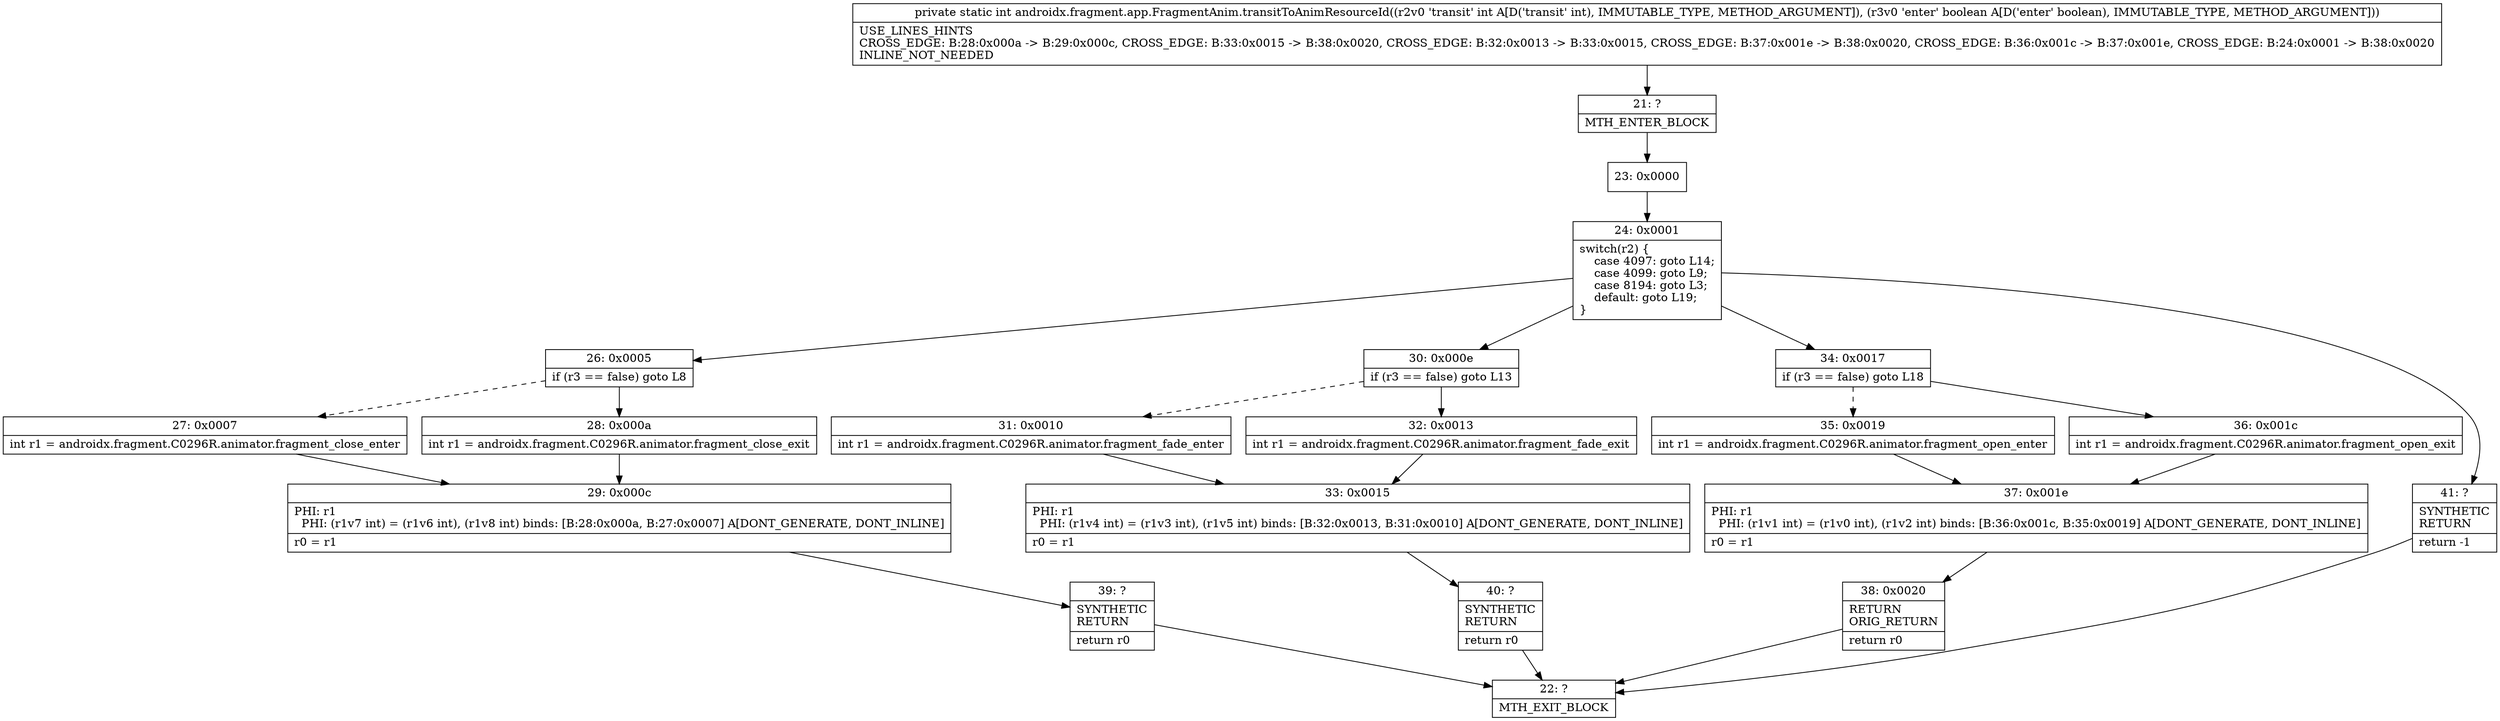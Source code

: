 digraph "CFG forandroidx.fragment.app.FragmentAnim.transitToAnimResourceId(IZ)I" {
Node_21 [shape=record,label="{21\:\ ?|MTH_ENTER_BLOCK\l}"];
Node_23 [shape=record,label="{23\:\ 0x0000}"];
Node_24 [shape=record,label="{24\:\ 0x0001|switch(r2) \{\l    case 4097: goto L14;\l    case 4099: goto L9;\l    case 8194: goto L3;\l    default: goto L19;\l\}\l}"];
Node_26 [shape=record,label="{26\:\ 0x0005|if (r3 == false) goto L8\l}"];
Node_27 [shape=record,label="{27\:\ 0x0007|int r1 = androidx.fragment.C0296R.animator.fragment_close_enter\l}"];
Node_29 [shape=record,label="{29\:\ 0x000c|PHI: r1 \l  PHI: (r1v7 int) = (r1v6 int), (r1v8 int) binds: [B:28:0x000a, B:27:0x0007] A[DONT_GENERATE, DONT_INLINE]\l|r0 = r1\l}"];
Node_39 [shape=record,label="{39\:\ ?|SYNTHETIC\lRETURN\l|return r0\l}"];
Node_22 [shape=record,label="{22\:\ ?|MTH_EXIT_BLOCK\l}"];
Node_28 [shape=record,label="{28\:\ 0x000a|int r1 = androidx.fragment.C0296R.animator.fragment_close_exit\l}"];
Node_30 [shape=record,label="{30\:\ 0x000e|if (r3 == false) goto L13\l}"];
Node_31 [shape=record,label="{31\:\ 0x0010|int r1 = androidx.fragment.C0296R.animator.fragment_fade_enter\l}"];
Node_33 [shape=record,label="{33\:\ 0x0015|PHI: r1 \l  PHI: (r1v4 int) = (r1v3 int), (r1v5 int) binds: [B:32:0x0013, B:31:0x0010] A[DONT_GENERATE, DONT_INLINE]\l|r0 = r1\l}"];
Node_40 [shape=record,label="{40\:\ ?|SYNTHETIC\lRETURN\l|return r0\l}"];
Node_32 [shape=record,label="{32\:\ 0x0013|int r1 = androidx.fragment.C0296R.animator.fragment_fade_exit\l}"];
Node_34 [shape=record,label="{34\:\ 0x0017|if (r3 == false) goto L18\l}"];
Node_35 [shape=record,label="{35\:\ 0x0019|int r1 = androidx.fragment.C0296R.animator.fragment_open_enter\l}"];
Node_37 [shape=record,label="{37\:\ 0x001e|PHI: r1 \l  PHI: (r1v1 int) = (r1v0 int), (r1v2 int) binds: [B:36:0x001c, B:35:0x0019] A[DONT_GENERATE, DONT_INLINE]\l|r0 = r1\l}"];
Node_38 [shape=record,label="{38\:\ 0x0020|RETURN\lORIG_RETURN\l|return r0\l}"];
Node_36 [shape=record,label="{36\:\ 0x001c|int r1 = androidx.fragment.C0296R.animator.fragment_open_exit\l}"];
Node_41 [shape=record,label="{41\:\ ?|SYNTHETIC\lRETURN\l|return \-1\l}"];
MethodNode[shape=record,label="{private static int androidx.fragment.app.FragmentAnim.transitToAnimResourceId((r2v0 'transit' int A[D('transit' int), IMMUTABLE_TYPE, METHOD_ARGUMENT]), (r3v0 'enter' boolean A[D('enter' boolean), IMMUTABLE_TYPE, METHOD_ARGUMENT]))  | USE_LINES_HINTS\lCROSS_EDGE: B:28:0x000a \-\> B:29:0x000c, CROSS_EDGE: B:33:0x0015 \-\> B:38:0x0020, CROSS_EDGE: B:32:0x0013 \-\> B:33:0x0015, CROSS_EDGE: B:37:0x001e \-\> B:38:0x0020, CROSS_EDGE: B:36:0x001c \-\> B:37:0x001e, CROSS_EDGE: B:24:0x0001 \-\> B:38:0x0020\lINLINE_NOT_NEEDED\l}"];
MethodNode -> Node_21;Node_21 -> Node_23;
Node_23 -> Node_24;
Node_24 -> Node_26;
Node_24 -> Node_30;
Node_24 -> Node_34;
Node_24 -> Node_41;
Node_26 -> Node_27[style=dashed];
Node_26 -> Node_28;
Node_27 -> Node_29;
Node_29 -> Node_39;
Node_39 -> Node_22;
Node_28 -> Node_29;
Node_30 -> Node_31[style=dashed];
Node_30 -> Node_32;
Node_31 -> Node_33;
Node_33 -> Node_40;
Node_40 -> Node_22;
Node_32 -> Node_33;
Node_34 -> Node_35[style=dashed];
Node_34 -> Node_36;
Node_35 -> Node_37;
Node_37 -> Node_38;
Node_38 -> Node_22;
Node_36 -> Node_37;
Node_41 -> Node_22;
}

